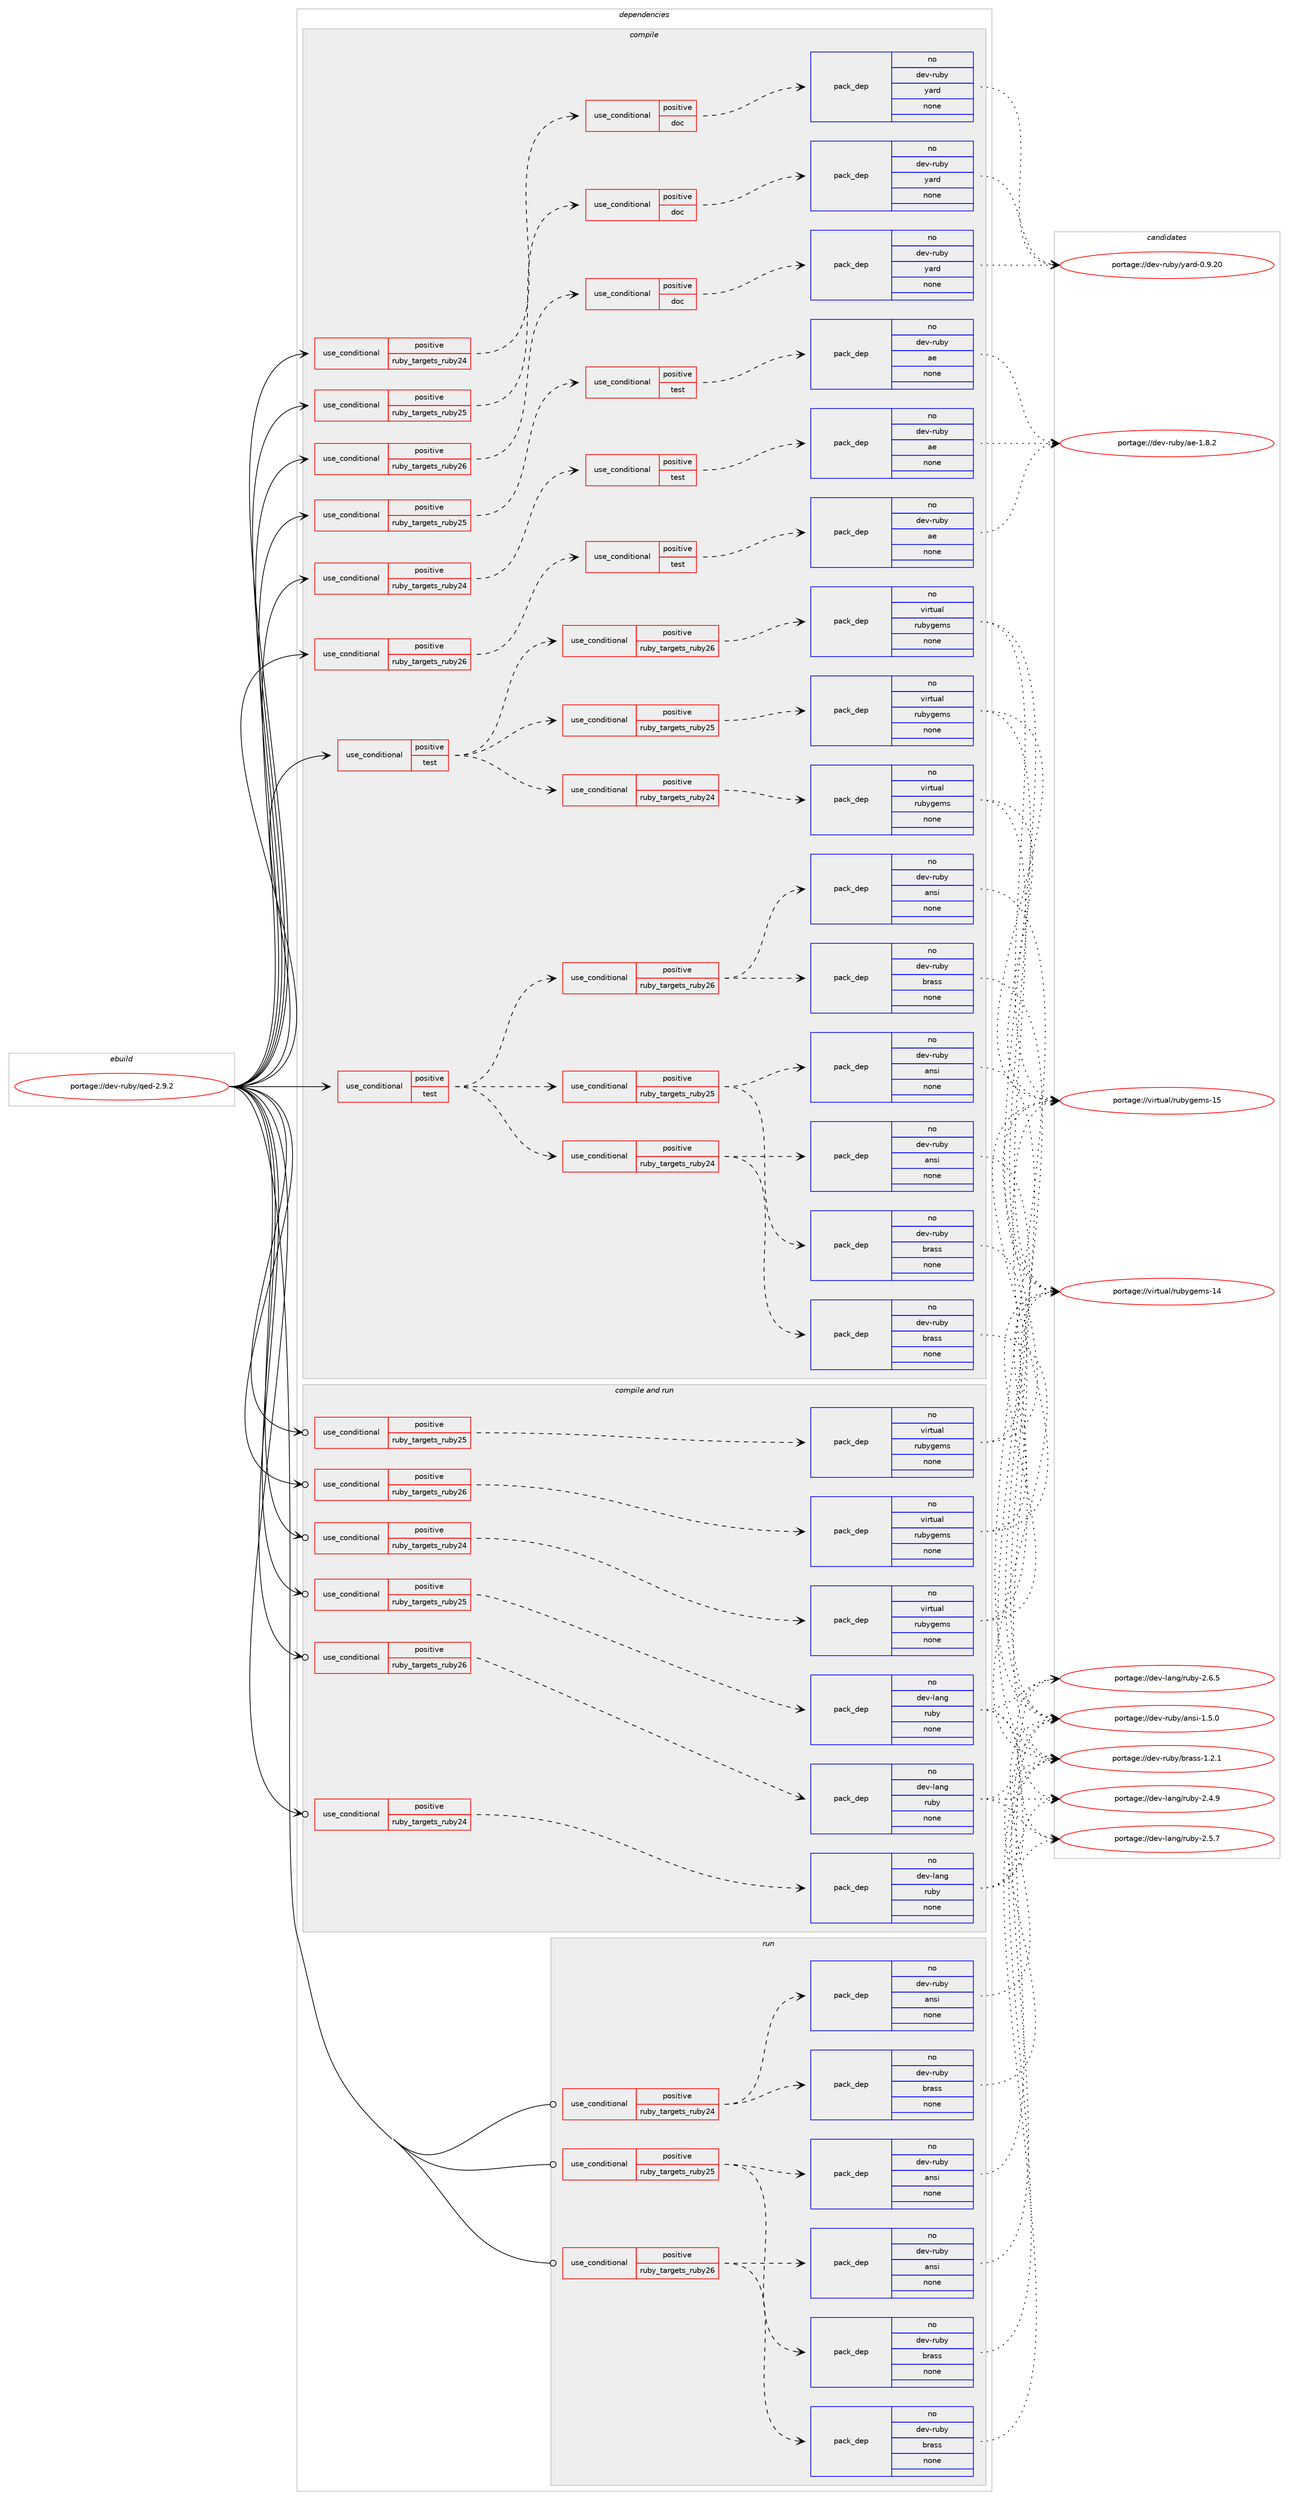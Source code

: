 digraph prolog {

# *************
# Graph options
# *************

newrank=true;
concentrate=true;
compound=true;
graph [rankdir=LR,fontname=Helvetica,fontsize=10,ranksep=1.5];#, ranksep=2.5, nodesep=0.2];
edge  [arrowhead=vee];
node  [fontname=Helvetica,fontsize=10];

# **********
# The ebuild
# **********

subgraph cluster_leftcol {
color=gray;
rank=same;
label=<<i>ebuild</i>>;
id [label="portage://dev-ruby/qed-2.9.2", color=red, width=4, href="../dev-ruby/qed-2.9.2.svg"];
}

# ****************
# The dependencies
# ****************

subgraph cluster_midcol {
color=gray;
label=<<i>dependencies</i>>;
subgraph cluster_compile {
fillcolor="#eeeeee";
style=filled;
label=<<i>compile</i>>;
subgraph cond59614 {
dependency235299 [label=<<TABLE BORDER="0" CELLBORDER="1" CELLSPACING="0" CELLPADDING="4"><TR><TD ROWSPAN="3" CELLPADDING="10">use_conditional</TD></TR><TR><TD>positive</TD></TR><TR><TD>ruby_targets_ruby24</TD></TR></TABLE>>, shape=none, color=red];
subgraph cond59615 {
dependency235300 [label=<<TABLE BORDER="0" CELLBORDER="1" CELLSPACING="0" CELLPADDING="4"><TR><TD ROWSPAN="3" CELLPADDING="10">use_conditional</TD></TR><TR><TD>positive</TD></TR><TR><TD>doc</TD></TR></TABLE>>, shape=none, color=red];
subgraph pack172138 {
dependency235301 [label=<<TABLE BORDER="0" CELLBORDER="1" CELLSPACING="0" CELLPADDING="4" WIDTH="220"><TR><TD ROWSPAN="6" CELLPADDING="30">pack_dep</TD></TR><TR><TD WIDTH="110">no</TD></TR><TR><TD>dev-ruby</TD></TR><TR><TD>yard</TD></TR><TR><TD>none</TD></TR><TR><TD></TD></TR></TABLE>>, shape=none, color=blue];
}
dependency235300:e -> dependency235301:w [weight=20,style="dashed",arrowhead="vee"];
}
dependency235299:e -> dependency235300:w [weight=20,style="dashed",arrowhead="vee"];
}
id:e -> dependency235299:w [weight=20,style="solid",arrowhead="vee"];
subgraph cond59616 {
dependency235302 [label=<<TABLE BORDER="0" CELLBORDER="1" CELLSPACING="0" CELLPADDING="4"><TR><TD ROWSPAN="3" CELLPADDING="10">use_conditional</TD></TR><TR><TD>positive</TD></TR><TR><TD>ruby_targets_ruby24</TD></TR></TABLE>>, shape=none, color=red];
subgraph cond59617 {
dependency235303 [label=<<TABLE BORDER="0" CELLBORDER="1" CELLSPACING="0" CELLPADDING="4"><TR><TD ROWSPAN="3" CELLPADDING="10">use_conditional</TD></TR><TR><TD>positive</TD></TR><TR><TD>test</TD></TR></TABLE>>, shape=none, color=red];
subgraph pack172139 {
dependency235304 [label=<<TABLE BORDER="0" CELLBORDER="1" CELLSPACING="0" CELLPADDING="4" WIDTH="220"><TR><TD ROWSPAN="6" CELLPADDING="30">pack_dep</TD></TR><TR><TD WIDTH="110">no</TD></TR><TR><TD>dev-ruby</TD></TR><TR><TD>ae</TD></TR><TR><TD>none</TD></TR><TR><TD></TD></TR></TABLE>>, shape=none, color=blue];
}
dependency235303:e -> dependency235304:w [weight=20,style="dashed",arrowhead="vee"];
}
dependency235302:e -> dependency235303:w [weight=20,style="dashed",arrowhead="vee"];
}
id:e -> dependency235302:w [weight=20,style="solid",arrowhead="vee"];
subgraph cond59618 {
dependency235305 [label=<<TABLE BORDER="0" CELLBORDER="1" CELLSPACING="0" CELLPADDING="4"><TR><TD ROWSPAN="3" CELLPADDING="10">use_conditional</TD></TR><TR><TD>positive</TD></TR><TR><TD>ruby_targets_ruby25</TD></TR></TABLE>>, shape=none, color=red];
subgraph cond59619 {
dependency235306 [label=<<TABLE BORDER="0" CELLBORDER="1" CELLSPACING="0" CELLPADDING="4"><TR><TD ROWSPAN="3" CELLPADDING="10">use_conditional</TD></TR><TR><TD>positive</TD></TR><TR><TD>doc</TD></TR></TABLE>>, shape=none, color=red];
subgraph pack172140 {
dependency235307 [label=<<TABLE BORDER="0" CELLBORDER="1" CELLSPACING="0" CELLPADDING="4" WIDTH="220"><TR><TD ROWSPAN="6" CELLPADDING="30">pack_dep</TD></TR><TR><TD WIDTH="110">no</TD></TR><TR><TD>dev-ruby</TD></TR><TR><TD>yard</TD></TR><TR><TD>none</TD></TR><TR><TD></TD></TR></TABLE>>, shape=none, color=blue];
}
dependency235306:e -> dependency235307:w [weight=20,style="dashed",arrowhead="vee"];
}
dependency235305:e -> dependency235306:w [weight=20,style="dashed",arrowhead="vee"];
}
id:e -> dependency235305:w [weight=20,style="solid",arrowhead="vee"];
subgraph cond59620 {
dependency235308 [label=<<TABLE BORDER="0" CELLBORDER="1" CELLSPACING="0" CELLPADDING="4"><TR><TD ROWSPAN="3" CELLPADDING="10">use_conditional</TD></TR><TR><TD>positive</TD></TR><TR><TD>ruby_targets_ruby25</TD></TR></TABLE>>, shape=none, color=red];
subgraph cond59621 {
dependency235309 [label=<<TABLE BORDER="0" CELLBORDER="1" CELLSPACING="0" CELLPADDING="4"><TR><TD ROWSPAN="3" CELLPADDING="10">use_conditional</TD></TR><TR><TD>positive</TD></TR><TR><TD>test</TD></TR></TABLE>>, shape=none, color=red];
subgraph pack172141 {
dependency235310 [label=<<TABLE BORDER="0" CELLBORDER="1" CELLSPACING="0" CELLPADDING="4" WIDTH="220"><TR><TD ROWSPAN="6" CELLPADDING="30">pack_dep</TD></TR><TR><TD WIDTH="110">no</TD></TR><TR><TD>dev-ruby</TD></TR><TR><TD>ae</TD></TR><TR><TD>none</TD></TR><TR><TD></TD></TR></TABLE>>, shape=none, color=blue];
}
dependency235309:e -> dependency235310:w [weight=20,style="dashed",arrowhead="vee"];
}
dependency235308:e -> dependency235309:w [weight=20,style="dashed",arrowhead="vee"];
}
id:e -> dependency235308:w [weight=20,style="solid",arrowhead="vee"];
subgraph cond59622 {
dependency235311 [label=<<TABLE BORDER="0" CELLBORDER="1" CELLSPACING="0" CELLPADDING="4"><TR><TD ROWSPAN="3" CELLPADDING="10">use_conditional</TD></TR><TR><TD>positive</TD></TR><TR><TD>ruby_targets_ruby26</TD></TR></TABLE>>, shape=none, color=red];
subgraph cond59623 {
dependency235312 [label=<<TABLE BORDER="0" CELLBORDER="1" CELLSPACING="0" CELLPADDING="4"><TR><TD ROWSPAN="3" CELLPADDING="10">use_conditional</TD></TR><TR><TD>positive</TD></TR><TR><TD>doc</TD></TR></TABLE>>, shape=none, color=red];
subgraph pack172142 {
dependency235313 [label=<<TABLE BORDER="0" CELLBORDER="1" CELLSPACING="0" CELLPADDING="4" WIDTH="220"><TR><TD ROWSPAN="6" CELLPADDING="30">pack_dep</TD></TR><TR><TD WIDTH="110">no</TD></TR><TR><TD>dev-ruby</TD></TR><TR><TD>yard</TD></TR><TR><TD>none</TD></TR><TR><TD></TD></TR></TABLE>>, shape=none, color=blue];
}
dependency235312:e -> dependency235313:w [weight=20,style="dashed",arrowhead="vee"];
}
dependency235311:e -> dependency235312:w [weight=20,style="dashed",arrowhead="vee"];
}
id:e -> dependency235311:w [weight=20,style="solid",arrowhead="vee"];
subgraph cond59624 {
dependency235314 [label=<<TABLE BORDER="0" CELLBORDER="1" CELLSPACING="0" CELLPADDING="4"><TR><TD ROWSPAN="3" CELLPADDING="10">use_conditional</TD></TR><TR><TD>positive</TD></TR><TR><TD>ruby_targets_ruby26</TD></TR></TABLE>>, shape=none, color=red];
subgraph cond59625 {
dependency235315 [label=<<TABLE BORDER="0" CELLBORDER="1" CELLSPACING="0" CELLPADDING="4"><TR><TD ROWSPAN="3" CELLPADDING="10">use_conditional</TD></TR><TR><TD>positive</TD></TR><TR><TD>test</TD></TR></TABLE>>, shape=none, color=red];
subgraph pack172143 {
dependency235316 [label=<<TABLE BORDER="0" CELLBORDER="1" CELLSPACING="0" CELLPADDING="4" WIDTH="220"><TR><TD ROWSPAN="6" CELLPADDING="30">pack_dep</TD></TR><TR><TD WIDTH="110">no</TD></TR><TR><TD>dev-ruby</TD></TR><TR><TD>ae</TD></TR><TR><TD>none</TD></TR><TR><TD></TD></TR></TABLE>>, shape=none, color=blue];
}
dependency235315:e -> dependency235316:w [weight=20,style="dashed",arrowhead="vee"];
}
dependency235314:e -> dependency235315:w [weight=20,style="dashed",arrowhead="vee"];
}
id:e -> dependency235314:w [weight=20,style="solid",arrowhead="vee"];
subgraph cond59626 {
dependency235317 [label=<<TABLE BORDER="0" CELLBORDER="1" CELLSPACING="0" CELLPADDING="4"><TR><TD ROWSPAN="3" CELLPADDING="10">use_conditional</TD></TR><TR><TD>positive</TD></TR><TR><TD>test</TD></TR></TABLE>>, shape=none, color=red];
subgraph cond59627 {
dependency235318 [label=<<TABLE BORDER="0" CELLBORDER="1" CELLSPACING="0" CELLPADDING="4"><TR><TD ROWSPAN="3" CELLPADDING="10">use_conditional</TD></TR><TR><TD>positive</TD></TR><TR><TD>ruby_targets_ruby24</TD></TR></TABLE>>, shape=none, color=red];
subgraph pack172144 {
dependency235319 [label=<<TABLE BORDER="0" CELLBORDER="1" CELLSPACING="0" CELLPADDING="4" WIDTH="220"><TR><TD ROWSPAN="6" CELLPADDING="30">pack_dep</TD></TR><TR><TD WIDTH="110">no</TD></TR><TR><TD>dev-ruby</TD></TR><TR><TD>ansi</TD></TR><TR><TD>none</TD></TR><TR><TD></TD></TR></TABLE>>, shape=none, color=blue];
}
dependency235318:e -> dependency235319:w [weight=20,style="dashed",arrowhead="vee"];
subgraph pack172145 {
dependency235320 [label=<<TABLE BORDER="0" CELLBORDER="1" CELLSPACING="0" CELLPADDING="4" WIDTH="220"><TR><TD ROWSPAN="6" CELLPADDING="30">pack_dep</TD></TR><TR><TD WIDTH="110">no</TD></TR><TR><TD>dev-ruby</TD></TR><TR><TD>brass</TD></TR><TR><TD>none</TD></TR><TR><TD></TD></TR></TABLE>>, shape=none, color=blue];
}
dependency235318:e -> dependency235320:w [weight=20,style="dashed",arrowhead="vee"];
}
dependency235317:e -> dependency235318:w [weight=20,style="dashed",arrowhead="vee"];
subgraph cond59628 {
dependency235321 [label=<<TABLE BORDER="0" CELLBORDER="1" CELLSPACING="0" CELLPADDING="4"><TR><TD ROWSPAN="3" CELLPADDING="10">use_conditional</TD></TR><TR><TD>positive</TD></TR><TR><TD>ruby_targets_ruby25</TD></TR></TABLE>>, shape=none, color=red];
subgraph pack172146 {
dependency235322 [label=<<TABLE BORDER="0" CELLBORDER="1" CELLSPACING="0" CELLPADDING="4" WIDTH="220"><TR><TD ROWSPAN="6" CELLPADDING="30">pack_dep</TD></TR><TR><TD WIDTH="110">no</TD></TR><TR><TD>dev-ruby</TD></TR><TR><TD>ansi</TD></TR><TR><TD>none</TD></TR><TR><TD></TD></TR></TABLE>>, shape=none, color=blue];
}
dependency235321:e -> dependency235322:w [weight=20,style="dashed",arrowhead="vee"];
subgraph pack172147 {
dependency235323 [label=<<TABLE BORDER="0" CELLBORDER="1" CELLSPACING="0" CELLPADDING="4" WIDTH="220"><TR><TD ROWSPAN="6" CELLPADDING="30">pack_dep</TD></TR><TR><TD WIDTH="110">no</TD></TR><TR><TD>dev-ruby</TD></TR><TR><TD>brass</TD></TR><TR><TD>none</TD></TR><TR><TD></TD></TR></TABLE>>, shape=none, color=blue];
}
dependency235321:e -> dependency235323:w [weight=20,style="dashed",arrowhead="vee"];
}
dependency235317:e -> dependency235321:w [weight=20,style="dashed",arrowhead="vee"];
subgraph cond59629 {
dependency235324 [label=<<TABLE BORDER="0" CELLBORDER="1" CELLSPACING="0" CELLPADDING="4"><TR><TD ROWSPAN="3" CELLPADDING="10">use_conditional</TD></TR><TR><TD>positive</TD></TR><TR><TD>ruby_targets_ruby26</TD></TR></TABLE>>, shape=none, color=red];
subgraph pack172148 {
dependency235325 [label=<<TABLE BORDER="0" CELLBORDER="1" CELLSPACING="0" CELLPADDING="4" WIDTH="220"><TR><TD ROWSPAN="6" CELLPADDING="30">pack_dep</TD></TR><TR><TD WIDTH="110">no</TD></TR><TR><TD>dev-ruby</TD></TR><TR><TD>ansi</TD></TR><TR><TD>none</TD></TR><TR><TD></TD></TR></TABLE>>, shape=none, color=blue];
}
dependency235324:e -> dependency235325:w [weight=20,style="dashed",arrowhead="vee"];
subgraph pack172149 {
dependency235326 [label=<<TABLE BORDER="0" CELLBORDER="1" CELLSPACING="0" CELLPADDING="4" WIDTH="220"><TR><TD ROWSPAN="6" CELLPADDING="30">pack_dep</TD></TR><TR><TD WIDTH="110">no</TD></TR><TR><TD>dev-ruby</TD></TR><TR><TD>brass</TD></TR><TR><TD>none</TD></TR><TR><TD></TD></TR></TABLE>>, shape=none, color=blue];
}
dependency235324:e -> dependency235326:w [weight=20,style="dashed",arrowhead="vee"];
}
dependency235317:e -> dependency235324:w [weight=20,style="dashed",arrowhead="vee"];
}
id:e -> dependency235317:w [weight=20,style="solid",arrowhead="vee"];
subgraph cond59630 {
dependency235327 [label=<<TABLE BORDER="0" CELLBORDER="1" CELLSPACING="0" CELLPADDING="4"><TR><TD ROWSPAN="3" CELLPADDING="10">use_conditional</TD></TR><TR><TD>positive</TD></TR><TR><TD>test</TD></TR></TABLE>>, shape=none, color=red];
subgraph cond59631 {
dependency235328 [label=<<TABLE BORDER="0" CELLBORDER="1" CELLSPACING="0" CELLPADDING="4"><TR><TD ROWSPAN="3" CELLPADDING="10">use_conditional</TD></TR><TR><TD>positive</TD></TR><TR><TD>ruby_targets_ruby24</TD></TR></TABLE>>, shape=none, color=red];
subgraph pack172150 {
dependency235329 [label=<<TABLE BORDER="0" CELLBORDER="1" CELLSPACING="0" CELLPADDING="4" WIDTH="220"><TR><TD ROWSPAN="6" CELLPADDING="30">pack_dep</TD></TR><TR><TD WIDTH="110">no</TD></TR><TR><TD>virtual</TD></TR><TR><TD>rubygems</TD></TR><TR><TD>none</TD></TR><TR><TD></TD></TR></TABLE>>, shape=none, color=blue];
}
dependency235328:e -> dependency235329:w [weight=20,style="dashed",arrowhead="vee"];
}
dependency235327:e -> dependency235328:w [weight=20,style="dashed",arrowhead="vee"];
subgraph cond59632 {
dependency235330 [label=<<TABLE BORDER="0" CELLBORDER="1" CELLSPACING="0" CELLPADDING="4"><TR><TD ROWSPAN="3" CELLPADDING="10">use_conditional</TD></TR><TR><TD>positive</TD></TR><TR><TD>ruby_targets_ruby25</TD></TR></TABLE>>, shape=none, color=red];
subgraph pack172151 {
dependency235331 [label=<<TABLE BORDER="0" CELLBORDER="1" CELLSPACING="0" CELLPADDING="4" WIDTH="220"><TR><TD ROWSPAN="6" CELLPADDING="30">pack_dep</TD></TR><TR><TD WIDTH="110">no</TD></TR><TR><TD>virtual</TD></TR><TR><TD>rubygems</TD></TR><TR><TD>none</TD></TR><TR><TD></TD></TR></TABLE>>, shape=none, color=blue];
}
dependency235330:e -> dependency235331:w [weight=20,style="dashed",arrowhead="vee"];
}
dependency235327:e -> dependency235330:w [weight=20,style="dashed",arrowhead="vee"];
subgraph cond59633 {
dependency235332 [label=<<TABLE BORDER="0" CELLBORDER="1" CELLSPACING="0" CELLPADDING="4"><TR><TD ROWSPAN="3" CELLPADDING="10">use_conditional</TD></TR><TR><TD>positive</TD></TR><TR><TD>ruby_targets_ruby26</TD></TR></TABLE>>, shape=none, color=red];
subgraph pack172152 {
dependency235333 [label=<<TABLE BORDER="0" CELLBORDER="1" CELLSPACING="0" CELLPADDING="4" WIDTH="220"><TR><TD ROWSPAN="6" CELLPADDING="30">pack_dep</TD></TR><TR><TD WIDTH="110">no</TD></TR><TR><TD>virtual</TD></TR><TR><TD>rubygems</TD></TR><TR><TD>none</TD></TR><TR><TD></TD></TR></TABLE>>, shape=none, color=blue];
}
dependency235332:e -> dependency235333:w [weight=20,style="dashed",arrowhead="vee"];
}
dependency235327:e -> dependency235332:w [weight=20,style="dashed",arrowhead="vee"];
}
id:e -> dependency235327:w [weight=20,style="solid",arrowhead="vee"];
}
subgraph cluster_compileandrun {
fillcolor="#eeeeee";
style=filled;
label=<<i>compile and run</i>>;
subgraph cond59634 {
dependency235334 [label=<<TABLE BORDER="0" CELLBORDER="1" CELLSPACING="0" CELLPADDING="4"><TR><TD ROWSPAN="3" CELLPADDING="10">use_conditional</TD></TR><TR><TD>positive</TD></TR><TR><TD>ruby_targets_ruby24</TD></TR></TABLE>>, shape=none, color=red];
subgraph pack172153 {
dependency235335 [label=<<TABLE BORDER="0" CELLBORDER="1" CELLSPACING="0" CELLPADDING="4" WIDTH="220"><TR><TD ROWSPAN="6" CELLPADDING="30">pack_dep</TD></TR><TR><TD WIDTH="110">no</TD></TR><TR><TD>dev-lang</TD></TR><TR><TD>ruby</TD></TR><TR><TD>none</TD></TR><TR><TD></TD></TR></TABLE>>, shape=none, color=blue];
}
dependency235334:e -> dependency235335:w [weight=20,style="dashed",arrowhead="vee"];
}
id:e -> dependency235334:w [weight=20,style="solid",arrowhead="odotvee"];
subgraph cond59635 {
dependency235336 [label=<<TABLE BORDER="0" CELLBORDER="1" CELLSPACING="0" CELLPADDING="4"><TR><TD ROWSPAN="3" CELLPADDING="10">use_conditional</TD></TR><TR><TD>positive</TD></TR><TR><TD>ruby_targets_ruby24</TD></TR></TABLE>>, shape=none, color=red];
subgraph pack172154 {
dependency235337 [label=<<TABLE BORDER="0" CELLBORDER="1" CELLSPACING="0" CELLPADDING="4" WIDTH="220"><TR><TD ROWSPAN="6" CELLPADDING="30">pack_dep</TD></TR><TR><TD WIDTH="110">no</TD></TR><TR><TD>virtual</TD></TR><TR><TD>rubygems</TD></TR><TR><TD>none</TD></TR><TR><TD></TD></TR></TABLE>>, shape=none, color=blue];
}
dependency235336:e -> dependency235337:w [weight=20,style="dashed",arrowhead="vee"];
}
id:e -> dependency235336:w [weight=20,style="solid",arrowhead="odotvee"];
subgraph cond59636 {
dependency235338 [label=<<TABLE BORDER="0" CELLBORDER="1" CELLSPACING="0" CELLPADDING="4"><TR><TD ROWSPAN="3" CELLPADDING="10">use_conditional</TD></TR><TR><TD>positive</TD></TR><TR><TD>ruby_targets_ruby25</TD></TR></TABLE>>, shape=none, color=red];
subgraph pack172155 {
dependency235339 [label=<<TABLE BORDER="0" CELLBORDER="1" CELLSPACING="0" CELLPADDING="4" WIDTH="220"><TR><TD ROWSPAN="6" CELLPADDING="30">pack_dep</TD></TR><TR><TD WIDTH="110">no</TD></TR><TR><TD>dev-lang</TD></TR><TR><TD>ruby</TD></TR><TR><TD>none</TD></TR><TR><TD></TD></TR></TABLE>>, shape=none, color=blue];
}
dependency235338:e -> dependency235339:w [weight=20,style="dashed",arrowhead="vee"];
}
id:e -> dependency235338:w [weight=20,style="solid",arrowhead="odotvee"];
subgraph cond59637 {
dependency235340 [label=<<TABLE BORDER="0" CELLBORDER="1" CELLSPACING="0" CELLPADDING="4"><TR><TD ROWSPAN="3" CELLPADDING="10">use_conditional</TD></TR><TR><TD>positive</TD></TR><TR><TD>ruby_targets_ruby25</TD></TR></TABLE>>, shape=none, color=red];
subgraph pack172156 {
dependency235341 [label=<<TABLE BORDER="0" CELLBORDER="1" CELLSPACING="0" CELLPADDING="4" WIDTH="220"><TR><TD ROWSPAN="6" CELLPADDING="30">pack_dep</TD></TR><TR><TD WIDTH="110">no</TD></TR><TR><TD>virtual</TD></TR><TR><TD>rubygems</TD></TR><TR><TD>none</TD></TR><TR><TD></TD></TR></TABLE>>, shape=none, color=blue];
}
dependency235340:e -> dependency235341:w [weight=20,style="dashed",arrowhead="vee"];
}
id:e -> dependency235340:w [weight=20,style="solid",arrowhead="odotvee"];
subgraph cond59638 {
dependency235342 [label=<<TABLE BORDER="0" CELLBORDER="1" CELLSPACING="0" CELLPADDING="4"><TR><TD ROWSPAN="3" CELLPADDING="10">use_conditional</TD></TR><TR><TD>positive</TD></TR><TR><TD>ruby_targets_ruby26</TD></TR></TABLE>>, shape=none, color=red];
subgraph pack172157 {
dependency235343 [label=<<TABLE BORDER="0" CELLBORDER="1" CELLSPACING="0" CELLPADDING="4" WIDTH="220"><TR><TD ROWSPAN="6" CELLPADDING="30">pack_dep</TD></TR><TR><TD WIDTH="110">no</TD></TR><TR><TD>dev-lang</TD></TR><TR><TD>ruby</TD></TR><TR><TD>none</TD></TR><TR><TD></TD></TR></TABLE>>, shape=none, color=blue];
}
dependency235342:e -> dependency235343:w [weight=20,style="dashed",arrowhead="vee"];
}
id:e -> dependency235342:w [weight=20,style="solid",arrowhead="odotvee"];
subgraph cond59639 {
dependency235344 [label=<<TABLE BORDER="0" CELLBORDER="1" CELLSPACING="0" CELLPADDING="4"><TR><TD ROWSPAN="3" CELLPADDING="10">use_conditional</TD></TR><TR><TD>positive</TD></TR><TR><TD>ruby_targets_ruby26</TD></TR></TABLE>>, shape=none, color=red];
subgraph pack172158 {
dependency235345 [label=<<TABLE BORDER="0" CELLBORDER="1" CELLSPACING="0" CELLPADDING="4" WIDTH="220"><TR><TD ROWSPAN="6" CELLPADDING="30">pack_dep</TD></TR><TR><TD WIDTH="110">no</TD></TR><TR><TD>virtual</TD></TR><TR><TD>rubygems</TD></TR><TR><TD>none</TD></TR><TR><TD></TD></TR></TABLE>>, shape=none, color=blue];
}
dependency235344:e -> dependency235345:w [weight=20,style="dashed",arrowhead="vee"];
}
id:e -> dependency235344:w [weight=20,style="solid",arrowhead="odotvee"];
}
subgraph cluster_run {
fillcolor="#eeeeee";
style=filled;
label=<<i>run</i>>;
subgraph cond59640 {
dependency235346 [label=<<TABLE BORDER="0" CELLBORDER="1" CELLSPACING="0" CELLPADDING="4"><TR><TD ROWSPAN="3" CELLPADDING="10">use_conditional</TD></TR><TR><TD>positive</TD></TR><TR><TD>ruby_targets_ruby24</TD></TR></TABLE>>, shape=none, color=red];
subgraph pack172159 {
dependency235347 [label=<<TABLE BORDER="0" CELLBORDER="1" CELLSPACING="0" CELLPADDING="4" WIDTH="220"><TR><TD ROWSPAN="6" CELLPADDING="30">pack_dep</TD></TR><TR><TD WIDTH="110">no</TD></TR><TR><TD>dev-ruby</TD></TR><TR><TD>ansi</TD></TR><TR><TD>none</TD></TR><TR><TD></TD></TR></TABLE>>, shape=none, color=blue];
}
dependency235346:e -> dependency235347:w [weight=20,style="dashed",arrowhead="vee"];
subgraph pack172160 {
dependency235348 [label=<<TABLE BORDER="0" CELLBORDER="1" CELLSPACING="0" CELLPADDING="4" WIDTH="220"><TR><TD ROWSPAN="6" CELLPADDING="30">pack_dep</TD></TR><TR><TD WIDTH="110">no</TD></TR><TR><TD>dev-ruby</TD></TR><TR><TD>brass</TD></TR><TR><TD>none</TD></TR><TR><TD></TD></TR></TABLE>>, shape=none, color=blue];
}
dependency235346:e -> dependency235348:w [weight=20,style="dashed",arrowhead="vee"];
}
id:e -> dependency235346:w [weight=20,style="solid",arrowhead="odot"];
subgraph cond59641 {
dependency235349 [label=<<TABLE BORDER="0" CELLBORDER="1" CELLSPACING="0" CELLPADDING="4"><TR><TD ROWSPAN="3" CELLPADDING="10">use_conditional</TD></TR><TR><TD>positive</TD></TR><TR><TD>ruby_targets_ruby25</TD></TR></TABLE>>, shape=none, color=red];
subgraph pack172161 {
dependency235350 [label=<<TABLE BORDER="0" CELLBORDER="1" CELLSPACING="0" CELLPADDING="4" WIDTH="220"><TR><TD ROWSPAN="6" CELLPADDING="30">pack_dep</TD></TR><TR><TD WIDTH="110">no</TD></TR><TR><TD>dev-ruby</TD></TR><TR><TD>ansi</TD></TR><TR><TD>none</TD></TR><TR><TD></TD></TR></TABLE>>, shape=none, color=blue];
}
dependency235349:e -> dependency235350:w [weight=20,style="dashed",arrowhead="vee"];
subgraph pack172162 {
dependency235351 [label=<<TABLE BORDER="0" CELLBORDER="1" CELLSPACING="0" CELLPADDING="4" WIDTH="220"><TR><TD ROWSPAN="6" CELLPADDING="30">pack_dep</TD></TR><TR><TD WIDTH="110">no</TD></TR><TR><TD>dev-ruby</TD></TR><TR><TD>brass</TD></TR><TR><TD>none</TD></TR><TR><TD></TD></TR></TABLE>>, shape=none, color=blue];
}
dependency235349:e -> dependency235351:w [weight=20,style="dashed",arrowhead="vee"];
}
id:e -> dependency235349:w [weight=20,style="solid",arrowhead="odot"];
subgraph cond59642 {
dependency235352 [label=<<TABLE BORDER="0" CELLBORDER="1" CELLSPACING="0" CELLPADDING="4"><TR><TD ROWSPAN="3" CELLPADDING="10">use_conditional</TD></TR><TR><TD>positive</TD></TR><TR><TD>ruby_targets_ruby26</TD></TR></TABLE>>, shape=none, color=red];
subgraph pack172163 {
dependency235353 [label=<<TABLE BORDER="0" CELLBORDER="1" CELLSPACING="0" CELLPADDING="4" WIDTH="220"><TR><TD ROWSPAN="6" CELLPADDING="30">pack_dep</TD></TR><TR><TD WIDTH="110">no</TD></TR><TR><TD>dev-ruby</TD></TR><TR><TD>ansi</TD></TR><TR><TD>none</TD></TR><TR><TD></TD></TR></TABLE>>, shape=none, color=blue];
}
dependency235352:e -> dependency235353:w [weight=20,style="dashed",arrowhead="vee"];
subgraph pack172164 {
dependency235354 [label=<<TABLE BORDER="0" CELLBORDER="1" CELLSPACING="0" CELLPADDING="4" WIDTH="220"><TR><TD ROWSPAN="6" CELLPADDING="30">pack_dep</TD></TR><TR><TD WIDTH="110">no</TD></TR><TR><TD>dev-ruby</TD></TR><TR><TD>brass</TD></TR><TR><TD>none</TD></TR><TR><TD></TD></TR></TABLE>>, shape=none, color=blue];
}
dependency235352:e -> dependency235354:w [weight=20,style="dashed",arrowhead="vee"];
}
id:e -> dependency235352:w [weight=20,style="solid",arrowhead="odot"];
}
}

# **************
# The candidates
# **************

subgraph cluster_choices {
rank=same;
color=gray;
label=<<i>candidates</i>>;

subgraph choice172138 {
color=black;
nodesep=1;
choiceportage1001011184511411798121471219711410045484657465048 [label="portage://dev-ruby/yard-0.9.20", color=red, width=4,href="../dev-ruby/yard-0.9.20.svg"];
dependency235301:e -> choiceportage1001011184511411798121471219711410045484657465048:w [style=dotted,weight="100"];
}
subgraph choice172139 {
color=black;
nodesep=1;
choiceportage10010111845114117981214797101454946564650 [label="portage://dev-ruby/ae-1.8.2", color=red, width=4,href="../dev-ruby/ae-1.8.2.svg"];
dependency235304:e -> choiceportage10010111845114117981214797101454946564650:w [style=dotted,weight="100"];
}
subgraph choice172140 {
color=black;
nodesep=1;
choiceportage1001011184511411798121471219711410045484657465048 [label="portage://dev-ruby/yard-0.9.20", color=red, width=4,href="../dev-ruby/yard-0.9.20.svg"];
dependency235307:e -> choiceportage1001011184511411798121471219711410045484657465048:w [style=dotted,weight="100"];
}
subgraph choice172141 {
color=black;
nodesep=1;
choiceportage10010111845114117981214797101454946564650 [label="portage://dev-ruby/ae-1.8.2", color=red, width=4,href="../dev-ruby/ae-1.8.2.svg"];
dependency235310:e -> choiceportage10010111845114117981214797101454946564650:w [style=dotted,weight="100"];
}
subgraph choice172142 {
color=black;
nodesep=1;
choiceportage1001011184511411798121471219711410045484657465048 [label="portage://dev-ruby/yard-0.9.20", color=red, width=4,href="../dev-ruby/yard-0.9.20.svg"];
dependency235313:e -> choiceportage1001011184511411798121471219711410045484657465048:w [style=dotted,weight="100"];
}
subgraph choice172143 {
color=black;
nodesep=1;
choiceportage10010111845114117981214797101454946564650 [label="portage://dev-ruby/ae-1.8.2", color=red, width=4,href="../dev-ruby/ae-1.8.2.svg"];
dependency235316:e -> choiceportage10010111845114117981214797101454946564650:w [style=dotted,weight="100"];
}
subgraph choice172144 {
color=black;
nodesep=1;
choiceportage10010111845114117981214797110115105454946534648 [label="portage://dev-ruby/ansi-1.5.0", color=red, width=4,href="../dev-ruby/ansi-1.5.0.svg"];
dependency235319:e -> choiceportage10010111845114117981214797110115105454946534648:w [style=dotted,weight="100"];
}
subgraph choice172145 {
color=black;
nodesep=1;
choiceportage1001011184511411798121479811497115115454946504649 [label="portage://dev-ruby/brass-1.2.1", color=red, width=4,href="../dev-ruby/brass-1.2.1.svg"];
dependency235320:e -> choiceportage1001011184511411798121479811497115115454946504649:w [style=dotted,weight="100"];
}
subgraph choice172146 {
color=black;
nodesep=1;
choiceportage10010111845114117981214797110115105454946534648 [label="portage://dev-ruby/ansi-1.5.0", color=red, width=4,href="../dev-ruby/ansi-1.5.0.svg"];
dependency235322:e -> choiceportage10010111845114117981214797110115105454946534648:w [style=dotted,weight="100"];
}
subgraph choice172147 {
color=black;
nodesep=1;
choiceportage1001011184511411798121479811497115115454946504649 [label="portage://dev-ruby/brass-1.2.1", color=red, width=4,href="../dev-ruby/brass-1.2.1.svg"];
dependency235323:e -> choiceportage1001011184511411798121479811497115115454946504649:w [style=dotted,weight="100"];
}
subgraph choice172148 {
color=black;
nodesep=1;
choiceportage10010111845114117981214797110115105454946534648 [label="portage://dev-ruby/ansi-1.5.0", color=red, width=4,href="../dev-ruby/ansi-1.5.0.svg"];
dependency235325:e -> choiceportage10010111845114117981214797110115105454946534648:w [style=dotted,weight="100"];
}
subgraph choice172149 {
color=black;
nodesep=1;
choiceportage1001011184511411798121479811497115115454946504649 [label="portage://dev-ruby/brass-1.2.1", color=red, width=4,href="../dev-ruby/brass-1.2.1.svg"];
dependency235326:e -> choiceportage1001011184511411798121479811497115115454946504649:w [style=dotted,weight="100"];
}
subgraph choice172150 {
color=black;
nodesep=1;
choiceportage118105114116117971084711411798121103101109115454952 [label="portage://virtual/rubygems-14", color=red, width=4,href="../virtual/rubygems-14.svg"];
choiceportage118105114116117971084711411798121103101109115454953 [label="portage://virtual/rubygems-15", color=red, width=4,href="../virtual/rubygems-15.svg"];
dependency235329:e -> choiceportage118105114116117971084711411798121103101109115454952:w [style=dotted,weight="100"];
dependency235329:e -> choiceportage118105114116117971084711411798121103101109115454953:w [style=dotted,weight="100"];
}
subgraph choice172151 {
color=black;
nodesep=1;
choiceportage118105114116117971084711411798121103101109115454952 [label="portage://virtual/rubygems-14", color=red, width=4,href="../virtual/rubygems-14.svg"];
choiceportage118105114116117971084711411798121103101109115454953 [label="portage://virtual/rubygems-15", color=red, width=4,href="../virtual/rubygems-15.svg"];
dependency235331:e -> choiceportage118105114116117971084711411798121103101109115454952:w [style=dotted,weight="100"];
dependency235331:e -> choiceportage118105114116117971084711411798121103101109115454953:w [style=dotted,weight="100"];
}
subgraph choice172152 {
color=black;
nodesep=1;
choiceportage118105114116117971084711411798121103101109115454952 [label="portage://virtual/rubygems-14", color=red, width=4,href="../virtual/rubygems-14.svg"];
choiceportage118105114116117971084711411798121103101109115454953 [label="portage://virtual/rubygems-15", color=red, width=4,href="../virtual/rubygems-15.svg"];
dependency235333:e -> choiceportage118105114116117971084711411798121103101109115454952:w [style=dotted,weight="100"];
dependency235333:e -> choiceportage118105114116117971084711411798121103101109115454953:w [style=dotted,weight="100"];
}
subgraph choice172153 {
color=black;
nodesep=1;
choiceportage10010111845108971101034711411798121455046524657 [label="portage://dev-lang/ruby-2.4.9", color=red, width=4,href="../dev-lang/ruby-2.4.9.svg"];
choiceportage10010111845108971101034711411798121455046534655 [label="portage://dev-lang/ruby-2.5.7", color=red, width=4,href="../dev-lang/ruby-2.5.7.svg"];
choiceportage10010111845108971101034711411798121455046544653 [label="portage://dev-lang/ruby-2.6.5", color=red, width=4,href="../dev-lang/ruby-2.6.5.svg"];
dependency235335:e -> choiceportage10010111845108971101034711411798121455046524657:w [style=dotted,weight="100"];
dependency235335:e -> choiceportage10010111845108971101034711411798121455046534655:w [style=dotted,weight="100"];
dependency235335:e -> choiceportage10010111845108971101034711411798121455046544653:w [style=dotted,weight="100"];
}
subgraph choice172154 {
color=black;
nodesep=1;
choiceportage118105114116117971084711411798121103101109115454952 [label="portage://virtual/rubygems-14", color=red, width=4,href="../virtual/rubygems-14.svg"];
choiceportage118105114116117971084711411798121103101109115454953 [label="portage://virtual/rubygems-15", color=red, width=4,href="../virtual/rubygems-15.svg"];
dependency235337:e -> choiceportage118105114116117971084711411798121103101109115454952:w [style=dotted,weight="100"];
dependency235337:e -> choiceportage118105114116117971084711411798121103101109115454953:w [style=dotted,weight="100"];
}
subgraph choice172155 {
color=black;
nodesep=1;
choiceportage10010111845108971101034711411798121455046524657 [label="portage://dev-lang/ruby-2.4.9", color=red, width=4,href="../dev-lang/ruby-2.4.9.svg"];
choiceportage10010111845108971101034711411798121455046534655 [label="portage://dev-lang/ruby-2.5.7", color=red, width=4,href="../dev-lang/ruby-2.5.7.svg"];
choiceportage10010111845108971101034711411798121455046544653 [label="portage://dev-lang/ruby-2.6.5", color=red, width=4,href="../dev-lang/ruby-2.6.5.svg"];
dependency235339:e -> choiceportage10010111845108971101034711411798121455046524657:w [style=dotted,weight="100"];
dependency235339:e -> choiceportage10010111845108971101034711411798121455046534655:w [style=dotted,weight="100"];
dependency235339:e -> choiceportage10010111845108971101034711411798121455046544653:w [style=dotted,weight="100"];
}
subgraph choice172156 {
color=black;
nodesep=1;
choiceportage118105114116117971084711411798121103101109115454952 [label="portage://virtual/rubygems-14", color=red, width=4,href="../virtual/rubygems-14.svg"];
choiceportage118105114116117971084711411798121103101109115454953 [label="portage://virtual/rubygems-15", color=red, width=4,href="../virtual/rubygems-15.svg"];
dependency235341:e -> choiceportage118105114116117971084711411798121103101109115454952:w [style=dotted,weight="100"];
dependency235341:e -> choiceportage118105114116117971084711411798121103101109115454953:w [style=dotted,weight="100"];
}
subgraph choice172157 {
color=black;
nodesep=1;
choiceportage10010111845108971101034711411798121455046524657 [label="portage://dev-lang/ruby-2.4.9", color=red, width=4,href="../dev-lang/ruby-2.4.9.svg"];
choiceportage10010111845108971101034711411798121455046534655 [label="portage://dev-lang/ruby-2.5.7", color=red, width=4,href="../dev-lang/ruby-2.5.7.svg"];
choiceportage10010111845108971101034711411798121455046544653 [label="portage://dev-lang/ruby-2.6.5", color=red, width=4,href="../dev-lang/ruby-2.6.5.svg"];
dependency235343:e -> choiceportage10010111845108971101034711411798121455046524657:w [style=dotted,weight="100"];
dependency235343:e -> choiceportage10010111845108971101034711411798121455046534655:w [style=dotted,weight="100"];
dependency235343:e -> choiceportage10010111845108971101034711411798121455046544653:w [style=dotted,weight="100"];
}
subgraph choice172158 {
color=black;
nodesep=1;
choiceportage118105114116117971084711411798121103101109115454952 [label="portage://virtual/rubygems-14", color=red, width=4,href="../virtual/rubygems-14.svg"];
choiceportage118105114116117971084711411798121103101109115454953 [label="portage://virtual/rubygems-15", color=red, width=4,href="../virtual/rubygems-15.svg"];
dependency235345:e -> choiceportage118105114116117971084711411798121103101109115454952:w [style=dotted,weight="100"];
dependency235345:e -> choiceportage118105114116117971084711411798121103101109115454953:w [style=dotted,weight="100"];
}
subgraph choice172159 {
color=black;
nodesep=1;
choiceportage10010111845114117981214797110115105454946534648 [label="portage://dev-ruby/ansi-1.5.0", color=red, width=4,href="../dev-ruby/ansi-1.5.0.svg"];
dependency235347:e -> choiceportage10010111845114117981214797110115105454946534648:w [style=dotted,weight="100"];
}
subgraph choice172160 {
color=black;
nodesep=1;
choiceportage1001011184511411798121479811497115115454946504649 [label="portage://dev-ruby/brass-1.2.1", color=red, width=4,href="../dev-ruby/brass-1.2.1.svg"];
dependency235348:e -> choiceportage1001011184511411798121479811497115115454946504649:w [style=dotted,weight="100"];
}
subgraph choice172161 {
color=black;
nodesep=1;
choiceportage10010111845114117981214797110115105454946534648 [label="portage://dev-ruby/ansi-1.5.0", color=red, width=4,href="../dev-ruby/ansi-1.5.0.svg"];
dependency235350:e -> choiceportage10010111845114117981214797110115105454946534648:w [style=dotted,weight="100"];
}
subgraph choice172162 {
color=black;
nodesep=1;
choiceportage1001011184511411798121479811497115115454946504649 [label="portage://dev-ruby/brass-1.2.1", color=red, width=4,href="../dev-ruby/brass-1.2.1.svg"];
dependency235351:e -> choiceportage1001011184511411798121479811497115115454946504649:w [style=dotted,weight="100"];
}
subgraph choice172163 {
color=black;
nodesep=1;
choiceportage10010111845114117981214797110115105454946534648 [label="portage://dev-ruby/ansi-1.5.0", color=red, width=4,href="../dev-ruby/ansi-1.5.0.svg"];
dependency235353:e -> choiceportage10010111845114117981214797110115105454946534648:w [style=dotted,weight="100"];
}
subgraph choice172164 {
color=black;
nodesep=1;
choiceportage1001011184511411798121479811497115115454946504649 [label="portage://dev-ruby/brass-1.2.1", color=red, width=4,href="../dev-ruby/brass-1.2.1.svg"];
dependency235354:e -> choiceportage1001011184511411798121479811497115115454946504649:w [style=dotted,weight="100"];
}
}

}
